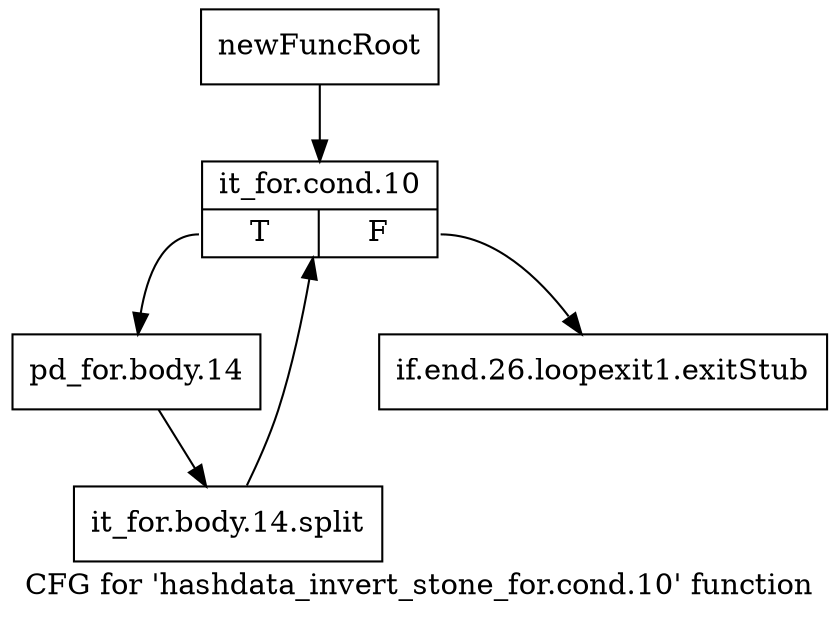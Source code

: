 digraph "CFG for 'hashdata_invert_stone_for.cond.10' function" {
	label="CFG for 'hashdata_invert_stone_for.cond.10' function";

	Node0x3fe8d20 [shape=record,label="{newFuncRoot}"];
	Node0x3fe8d20 -> Node0x3fe8dc0;
	Node0x3fe8d70 [shape=record,label="{if.end.26.loopexit1.exitStub}"];
	Node0x3fe8dc0 [shape=record,label="{it_for.cond.10|{<s0>T|<s1>F}}"];
	Node0x3fe8dc0:s0 -> Node0x3fe8e10;
	Node0x3fe8dc0:s1 -> Node0x3fe8d70;
	Node0x3fe8e10 [shape=record,label="{pd_for.body.14}"];
	Node0x3fe8e10 -> Node0x4fc9560;
	Node0x4fc9560 [shape=record,label="{it_for.body.14.split}"];
	Node0x4fc9560 -> Node0x3fe8dc0;
}
